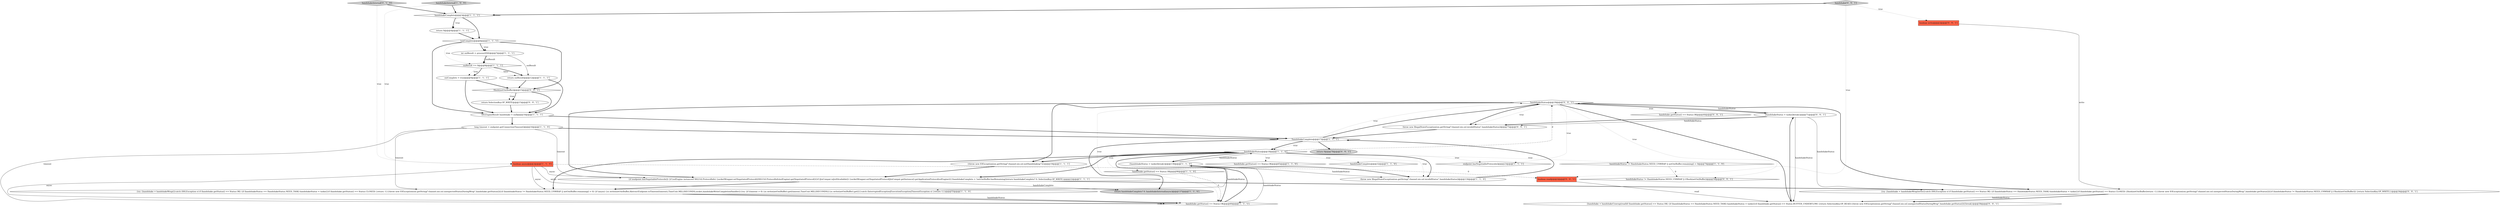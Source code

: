 digraph {
36 [style = filled, label = "handshake.getStatus() == Status.OK@@@44@@@['0', '0', '1']", fillcolor = white, shape = diamond image = "AAA0AAABBB3BBB"];
33 [style = filled, label = "handshakeStatus@@@18@@@['0', '0', '1']", fillcolor = white, shape = diamond image = "AAA0AAABBB3BBB"];
19 [style = filled, label = "handshakeComplete@@@32@@@['1', '1', '0']", fillcolor = white, shape = diamond image = "AAA0AAABBB1BBB"];
26 [style = filled, label = "handshakeStatus != HandshakeStatus.NEED_UNWRAP || (!flush(netOutBuffer))@@@54@@@['0', '0', '1']", fillcolor = white, shape = diamond image = "AAA0AAABBB3BBB"];
28 [style = filled, label = "return 0@@@78@@@['0', '0', '1']", fillcolor = lightgray, shape = ellipse image = "AAA0AAABBB3BBB"];
1 [style = filled, label = "handshakeComplete@@@3@@@['1', '1', '1']", fillcolor = white, shape = diamond image = "AAA0AAABBB1BBB"];
6 [style = filled, label = "{handshakeStatus = tasks()break}@@@130@@@['1', '1', '0']", fillcolor = white, shape = ellipse image = "AAA0AAABBB1BBB"];
4 [style = filled, label = "boolean async@@@2@@@['1', '1', '0']", fillcolor = tomato, shape = box image = "AAA0AAABBB1BBB"];
9 [style = filled, label = "sniResult == 0@@@8@@@['1', '1', '1']", fillcolor = white, shape = diamond image = "AAA0AAABBB1BBB"];
24 [style = filled, label = "!sniComplete@@@6@@@['1', '1', '1']", fillcolor = white, shape = diamond image = "AAA0AAABBB1BBB"];
34 [style = filled, label = "{handshakeStatus = tasks()break}@@@71@@@['0', '0', '1']", fillcolor = white, shape = ellipse image = "AAA0AAABBB3BBB"];
22 [style = filled, label = "sniComplete = true@@@9@@@['1', '1', '1']", fillcolor = white, shape = ellipse image = "AAA0AAABBB1BBB"];
0 [style = filled, label = "{throw new IOException(sm.getString(\"channel.nio.ssl.notHandshaking\"))}@@@19@@@['1', '1', '1']", fillcolor = white, shape = ellipse image = "AAA0AAABBB1BBB"];
2 [style = filled, label = "handshake.getStatus() == Status.OK@@@60@@@['1', '1', '1']", fillcolor = white, shape = diamond image = "AAA0AAABBB1BBB"];
10 [style = filled, label = "handshakeStatus@@@18@@@['1', '1', '0']", fillcolor = white, shape = diamond image = "AAA0AAABBB1BBB"];
31 [style = filled, label = "{handshake = handshakeUnwrap(read)if (handshake.getStatus() == Status.OK) {if (handshakeStatus == HandshakeStatus.NEED_TASK) handshakeStatus = tasks()}if (handshake.getStatus() == Status.BUFFER_UNDERFLOW) {return SelectionKey.OP_READ}{throw new IOException(sm.getString(\"channel.nio.ssl.unexpectedStatusDuringWrap\",handshake.getStatus()))}break}@@@58@@@['0', '0', '1']", fillcolor = white, shape = ellipse image = "AAA0AAABBB3BBB"];
25 [style = filled, label = "handshakeInternal['0', '1', '0']", fillcolor = lightgray, shape = diamond image = "AAA0AAABBB2BBB"];
21 [style = filled, label = "handshakeInternal['1', '0', '0']", fillcolor = lightgray, shape = diamond image = "AAA0AAABBB1BBB"];
5 [style = filled, label = "long timeout = endpoint.getConnectionTimeout()@@@16@@@['1', '1', '0']", fillcolor = white, shape = ellipse image = "AAA0AAABBB1BBB"];
37 [style = filled, label = "throw new IllegalStateException(sm.getString(\"channel.nio.ssl.invalidStatus\",handshakeStatus))@@@75@@@['0', '0', '1']", fillcolor = white, shape = ellipse image = "AAA0AAABBB3BBB"];
14 [style = filled, label = "handshakeStatus != HandshakeStatus.NEED_UNWRAP || netOutBuffer.remaining() > 0@@@74@@@['1', '1', '0']", fillcolor = white, shape = diamond image = "AAA0AAABBB1BBB"];
17 [style = filled, label = "{if (endpoint.hasNegotiableProtocols()) {if (sslEngine instanceof SSLUtil.ProtocolInfo) {socketWrapper.setNegotiatedProtocol(((SSLUtil.ProtocolInfo)sslEngine).getNegotiatedProtocol())}if (JreCompat.isJre9Available()) {socketWrapper.setNegotiatedProtocol(JreCompat.getInstance().getApplicationProtocol(sslEngine))}}handshakeComplete = !netOutBuffer.hasRemaining()return handshakeComplete? 0: SelectionKey.OP_WRITE}@@@22@@@['1', '1', '1']", fillcolor = white, shape = ellipse image = "AAA0AAABBB1BBB"];
11 [style = filled, label = "handshake.getStatus() == Status.OK@@@96@@@['1', '1', '0']", fillcolor = white, shape = diamond image = "AAA0AAABBB1BBB"];
7 [style = filled, label = "SSLEngineResult handshake = null@@@16@@@['1', '1', '1']", fillcolor = white, shape = ellipse image = "AAA0AAABBB1BBB"];
16 [style = filled, label = "{try {handshake = handshakeWrap()}catch (SSLException e) if (handshake.getStatus() == Status.OK) {if (handshakeStatus == HandshakeStatus.NEED_TASK) handshakeStatus = tasks()}if (handshake.getStatus() == Status.CLOSED) {return -1}{throw new IOException(sm.getString(\"channel.nio.ssl.unexpectedStatusDuringWrap\",handshake.getStatus()))}if (handshakeStatus != HandshakeStatus.NEED_UNWRAP || netOutBuffer.remaining() > 0) {if (async) {sc.write(netOutBuffer,AbstractEndpoint.toTimeout(timeout),TimeUnit.MILLISECONDS,socket,handshakeWriteCompletionHandler)}{try {if (timeout > 0) {sc.write(netOutBuffer).get(timeout,TimeUnit.MILLISECONDS)}{sc.write(netOutBuffer).get()}}catch (InterruptedException|ExecutionException|TimeoutException e) }return 1}}@@@55@@@['1', '1', '0']", fillcolor = white, shape = ellipse image = "AAA0AAABBB1BBB"];
20 [style = filled, label = "throw new IllegalStateException(sm.getString(\"channel.nio.ssl.invalidStatus\",handshakeStatus))@@@134@@@['1', '1', '0']", fillcolor = white, shape = ellipse image = "AAA0AAABBB1BBB"];
3 [style = filled, label = "return handshakeComplete? 0: handshakeInternal(async)@@@137@@@['1', '1', '0']", fillcolor = lightgray, shape = ellipse image = "AAA0AAABBB1BBB"];
18 [style = filled, label = "int sniResult = processSNI()@@@7@@@['1', '1', '1']", fillcolor = white, shape = ellipse image = "AAA0AAABBB1BBB"];
23 [style = filled, label = "return 0@@@4@@@['1', '1', '1']", fillcolor = white, shape = ellipse image = "AAA0AAABBB1BBB"];
27 [style = filled, label = "{try {handshake = handshakeWrap(write)}catch (SSLException e) if (handshake.getStatus() == Status.OK) {if (handshakeStatus == HandshakeStatus.NEED_TASK) handshakeStatus = tasks()}if (handshake.getStatus() == Status.CLOSED) {flush(netOutBuffer)return -1}{throw new IOException(sm.getString(\"channel.nio.ssl.unexpectedStatusDuringWrap\",handshake.getStatus()))}if (handshakeStatus != HandshakeStatus.NEED_UNWRAP || (!flush(netOutBuffer))) {return SelectionKey.OP_WRITE}}@@@34@@@['0', '0', '1']", fillcolor = white, shape = ellipse image = "AAA0AAABBB3BBB"];
38 [style = filled, label = "handshake['0', '0', '1']", fillcolor = lightgray, shape = diamond image = "AAA0AAABBB3BBB"];
29 [style = filled, label = "!flush(netOutBuffer)@@@15@@@['0', '0', '1']", fillcolor = white, shape = diamond image = "AAA0AAABBB3BBB"];
8 [style = filled, label = "handshake.getStatus() == Status.OK@@@65@@@['1', '1', '0']", fillcolor = white, shape = diamond image = "AAA0AAABBB1BBB"];
35 [style = filled, label = "boolean read@@@2@@@['0', '0', '1']", fillcolor = tomato, shape = box image = "AAA0AAABBB3BBB"];
15 [style = filled, label = "!handshakeComplete@@@17@@@['1', '1', '1']", fillcolor = white, shape = diamond image = "AAA0AAABBB1BBB"];
32 [style = filled, label = "return SelectionKey.OP_WRITE@@@15@@@['0', '0', '1']", fillcolor = white, shape = ellipse image = "AAA0AAABBB3BBB"];
13 [style = filled, label = "return sniResult@@@12@@@['1', '1', '1']", fillcolor = white, shape = ellipse image = "AAA0AAABBB1BBB"];
12 [style = filled, label = "endpoint.hasNegotiableProtocols()@@@23@@@['1', '1', '1']", fillcolor = white, shape = diamond image = "AAA0AAABBB1BBB"];
30 [style = filled, label = "boolean write@@@2@@@['0', '0', '1']", fillcolor = tomato, shape = box image = "AAA0AAABBB3BBB"];
22->29 [style = bold, label=""];
29->32 [style = dotted, label="true"];
10->12 [style = dotted, label="true"];
17->3 [style = solid, label="handshakeComplete"];
15->33 [style = bold, label=""];
34->37 [style = solid, label="handshakeStatus"];
6->2 [style = solid, label="handshakeStatus"];
33->17 [style = bold, label=""];
33->34 [style = bold, label=""];
4->2 [style = solid, label="async"];
1->23 [style = bold, label=""];
25->1 [style = bold, label=""];
34->31 [style = solid, label="handshakeStatus"];
5->17 [style = solid, label="timeout"];
35->31 [style = solid, label="read"];
10->33 [style = dashed, label="0"];
29->32 [style = bold, label=""];
4->16 [style = solid, label="async"];
33->37 [style = dotted, label="true"];
13->29 [style = bold, label=""];
33->26 [style = dotted, label="true"];
32->7 [style = bold, label=""];
10->11 [style = dotted, label="true"];
24->29 [style = bold, label=""];
17->16 [style = bold, label=""];
31->34 [style = bold, label=""];
18->9 [style = solid, label="sniResult"];
18->13 [style = solid, label="sniResult"];
27->31 [style = solid, label="handshakeStatus"];
15->33 [style = dotted, label="true"];
33->27 [style = bold, label=""];
9->13 [style = dotted, label="false"];
33->2 [style = dotted, label="true"];
33->31 [style = bold, label=""];
17->27 [style = bold, label=""];
24->7 [style = bold, label=""];
10->17 [style = bold, label=""];
20->15 [style = bold, label=""];
6->20 [style = bold, label=""];
33->37 [style = bold, label=""];
15->10 [style = dotted, label="true"];
1->23 [style = dotted, label="true"];
16->2 [style = bold, label=""];
34->27 [style = solid, label="handshakeStatus"];
10->8 [style = dotted, label="true"];
4->35 [style = dashed, label="0"];
4->3 [style = solid, label="async"];
0->17 [style = bold, label=""];
29->7 [style = bold, label=""];
15->3 [style = bold, label=""];
38->35 [style = dotted, label="true"];
10->19 [style = dotted, label="true"];
10->20 [style = dotted, label="true"];
33->12 [style = dotted, label="true"];
33->36 [style = dotted, label="true"];
34->33 [style = solid, label="handshakeStatus"];
5->16 [style = solid, label="timeout"];
10->20 [style = bold, label=""];
10->16 [style = bold, label=""];
25->4 [style = dotted, label="true"];
6->20 [style = solid, label="handshakeStatus"];
10->6 [style = bold, label=""];
30->27 [style = solid, label="write"];
38->30 [style = dotted, label="true"];
38->1 [style = bold, label=""];
1->24 [style = bold, label=""];
6->16 [style = solid, label="handshakeStatus"];
18->9 [style = bold, label=""];
11->2 [style = dashed, label="0"];
24->9 [style = dotted, label="true"];
16->2 [style = solid, label="handshakeStatus"];
7->5 [style = bold, label=""];
2->6 [style = bold, label=""];
7->15 [style = bold, label=""];
21->1 [style = bold, label=""];
37->15 [style = bold, label=""];
6->10 [style = solid, label="handshakeStatus"];
15->10 [style = bold, label=""];
27->31 [style = bold, label=""];
10->0 [style = bold, label=""];
24->18 [style = dotted, label="true"];
9->22 [style = dotted, label="true"];
9->22 [style = bold, label=""];
13->7 [style = bold, label=""];
10->2 [style = bold, label=""];
24->18 [style = bold, label=""];
23->24 [style = bold, label=""];
9->13 [style = bold, label=""];
14->26 [style = dashed, label="0"];
15->28 [style = bold, label=""];
5->2 [style = solid, label="timeout"];
22->7 [style = bold, label=""];
33->0 [style = bold, label=""];
10->14 [style = dotted, label="true"];
4->17 [style = solid, label="async"];
21->4 [style = dotted, label="true"];
34->37 [style = bold, label=""];
5->15 [style = bold, label=""];
}
